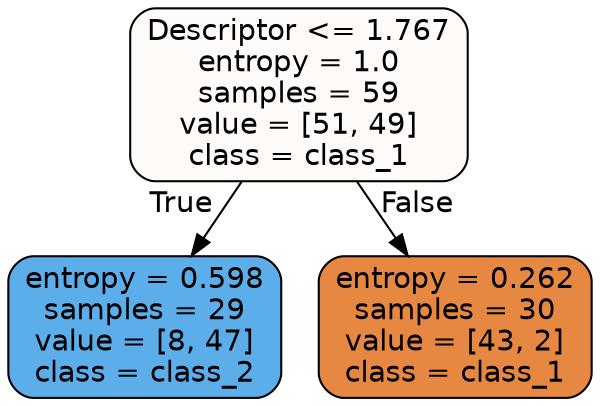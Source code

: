 digraph Tree {
node [shape=box, style="filled, rounded", color="black", fontname="helvetica"] ;
edge [fontname="helvetica"] ;
0 [label="Descriptor <= 1.767\nentropy = 1.0\nsamples = 59\nvalue = [51, 49]\nclass = class_1", fillcolor="#fefaf7"] ;
1 [label="entropy = 0.598\nsamples = 29\nvalue = [8, 47]\nclass = class_2", fillcolor="#5baee9"] ;
0 -> 1 [labeldistance=2.5, labelangle=45, headlabel="True"] ;
2 [label="entropy = 0.262\nsamples = 30\nvalue = [43, 2]\nclass = class_1", fillcolor="#e68742"] ;
0 -> 2 [labeldistance=2.5, labelangle=-45, headlabel="False"] ;
}